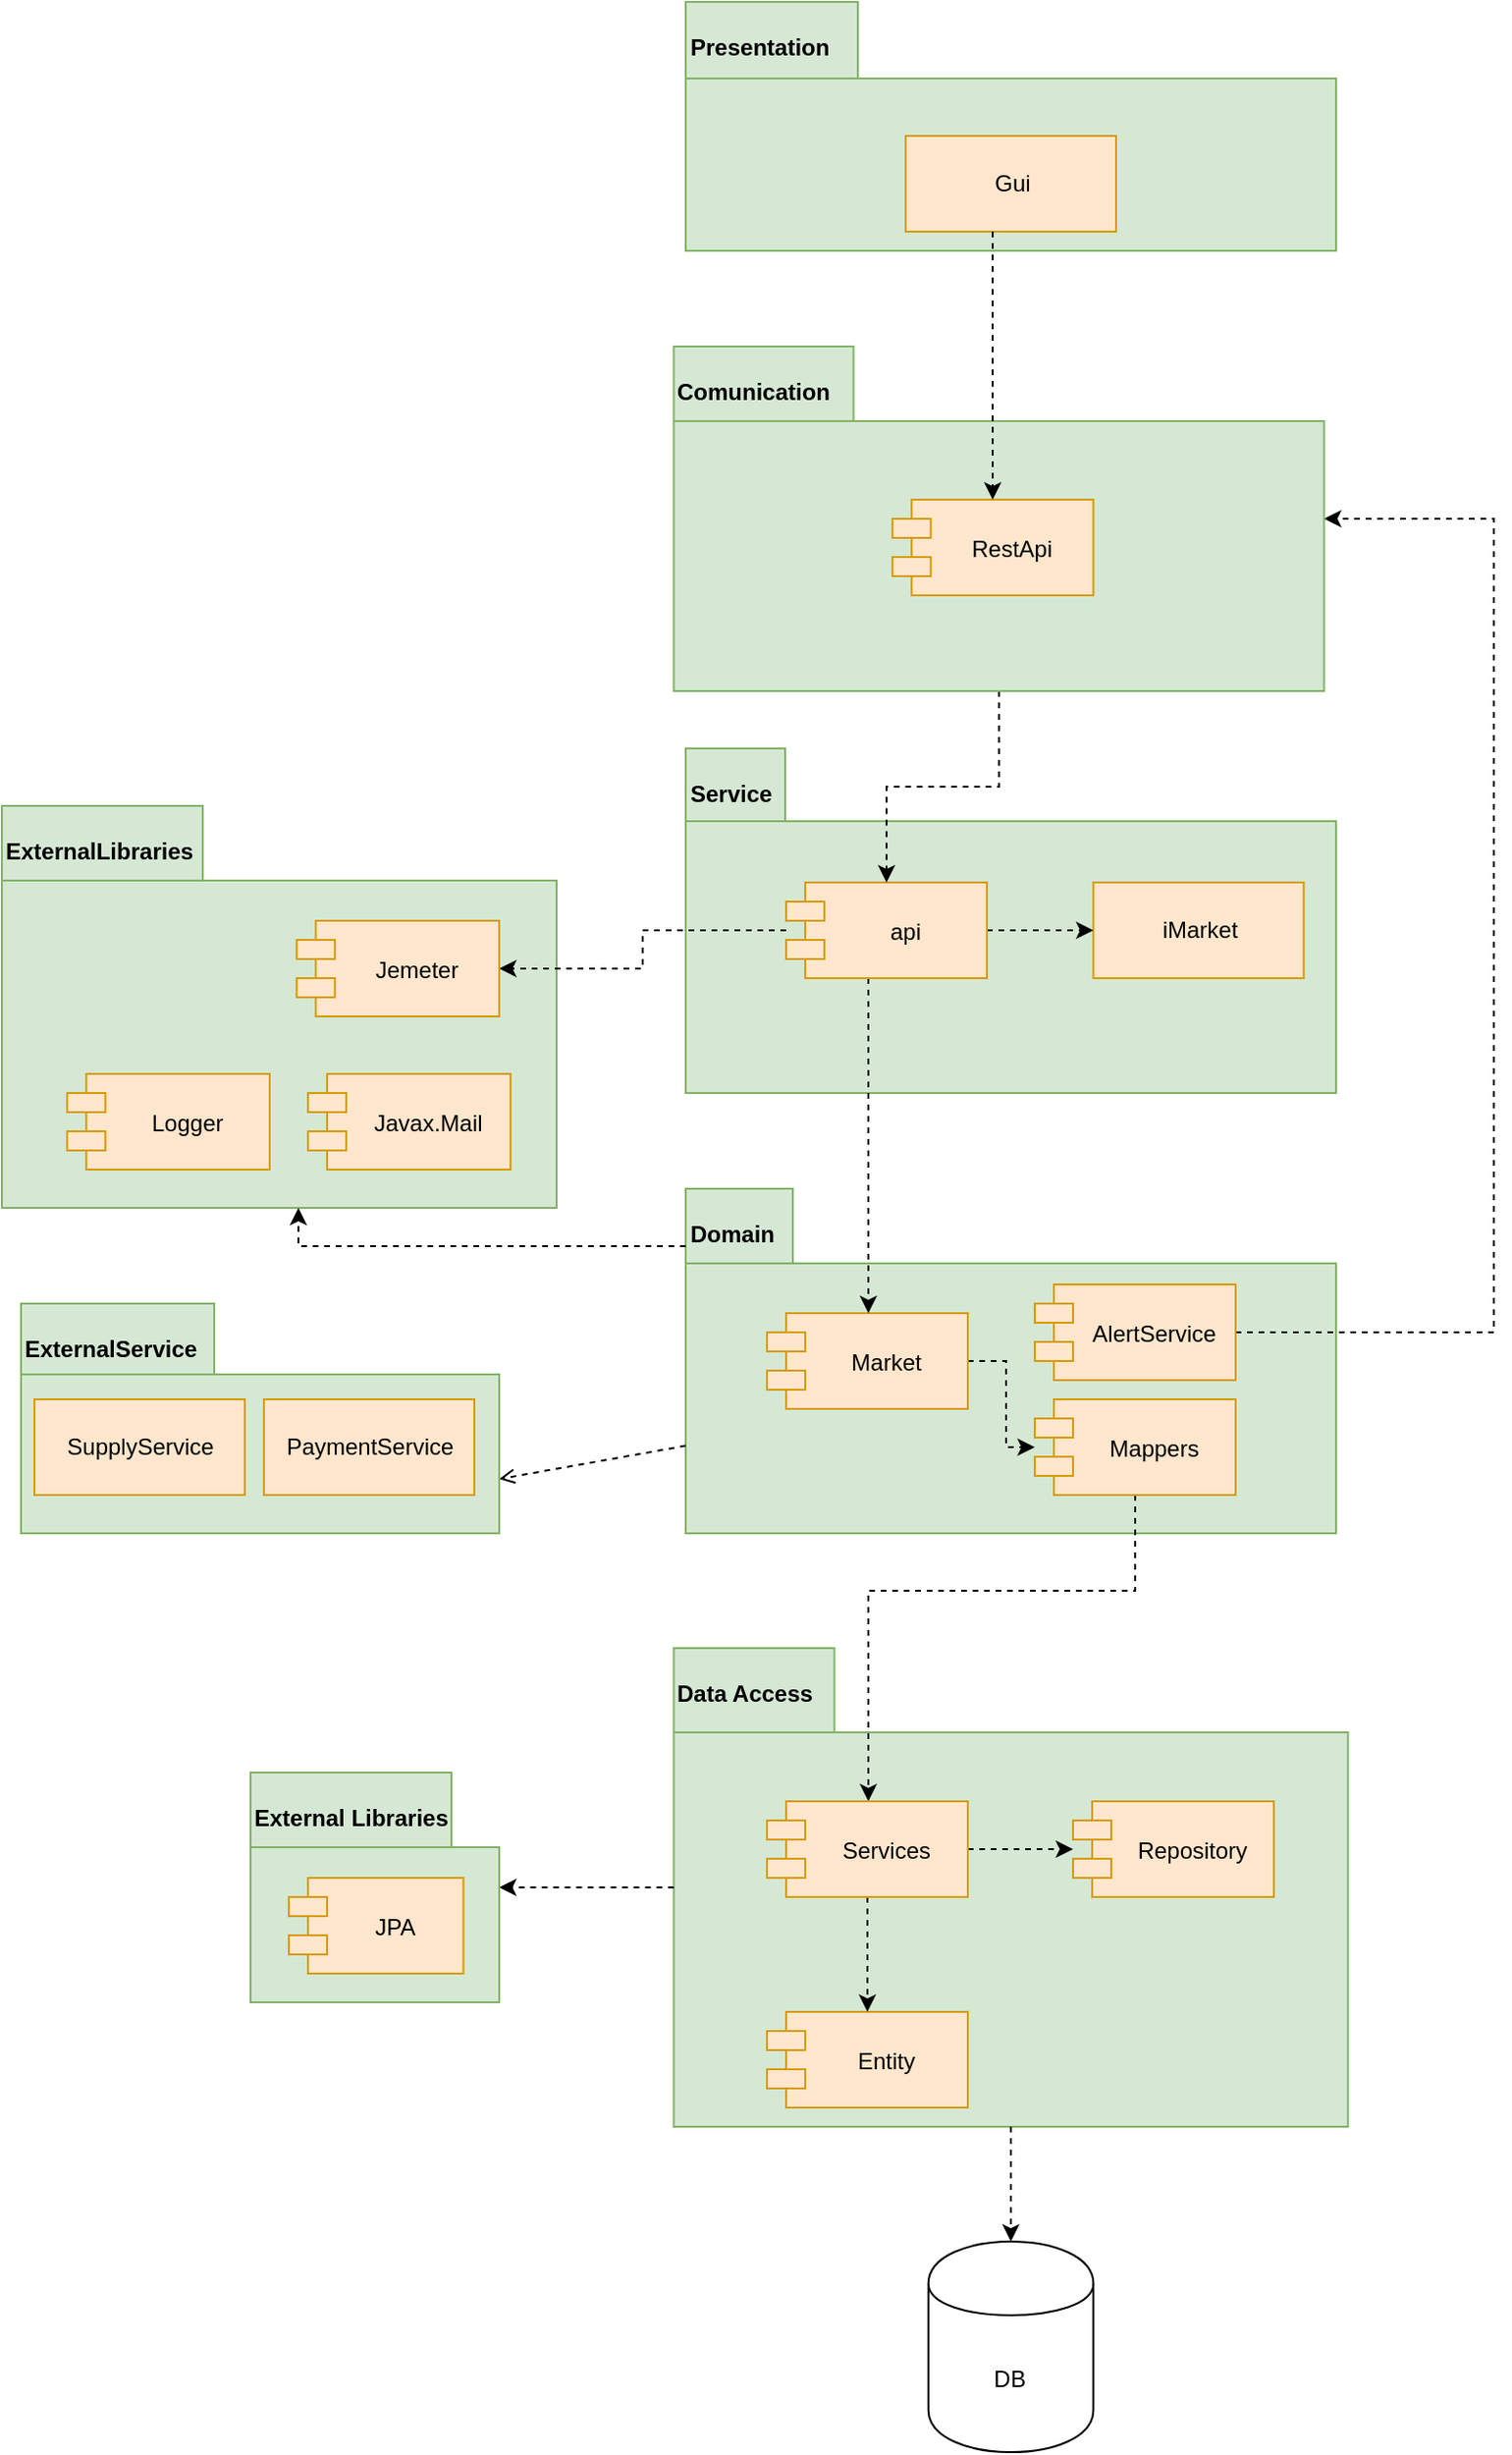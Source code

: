 <mxfile version="13.0.3" type="device"><diagram id="EgsPdKjEQ5hsq4uaFToj" name="Page-1"><mxGraphModel dx="1422" dy="1922" grid="1" gridSize="10" guides="1" tooltips="1" connect="1" arrows="1" fold="1" page="1" pageScale="1" pageWidth="850" pageHeight="1100" math="0" shadow="0"><root><mxCell id="0"/><mxCell id="1" parent="0"/><mxCell id="bYOANUgT590x-3-BujeJ-23" value="ExternalLibraries" style="shape=folder;fontStyle=1;spacingTop=10;tabWidth=105;tabHeight=39;tabPosition=left;html=1;align=left;verticalAlign=top;fillColor=#d5e8d4;strokeColor=#82b366;" parent="1" vertex="1"><mxGeometry x="210" y="320" width="290" height="210" as="geometry"/></mxCell><mxCell id="bYOANUgT590x-3-BujeJ-1" value="Domain" style="shape=folder;fontStyle=1;spacingTop=10;tabWidth=56;tabHeight=39;tabPosition=left;html=1;align=left;verticalAlign=top;fillColor=#d5e8d4;strokeColor=#82b366;shadow=0;" parent="1" vertex="1"><mxGeometry x="567.5" y="520" width="340" height="180" as="geometry"/></mxCell><mxCell id="TWug3C2aUI9x3H2HsjUS-1" value="Data Access" style="shape=folder;fontStyle=1;spacingTop=10;tabWidth=84;tabHeight=44;tabPosition=left;html=1;align=left;verticalAlign=top;fillColor=#d5e8d4;strokeColor=#82b366;shadow=0;" parent="1" vertex="1"><mxGeometry x="561.25" y="760" width="352.5" height="250" as="geometry"/></mxCell><mxCell id="TWug3C2aUI9x3H2HsjUS-14" style="edgeStyle=orthogonalEdgeStyle;rounded=0;orthogonalLoop=1;jettySize=auto;html=1;dashed=1;" parent="1" source="TWug3C2aUI9x3H2HsjUS-17" target="TWug3C2aUI9x3H2HsjUS-3" edge="1"><mxGeometry relative="1" as="geometry"><Array as="points"><mxPoint x="803" y="730"/><mxPoint x="663" y="730"/></Array></mxGeometry></mxCell><mxCell id="bYOANUgT590x-3-BujeJ-3" value="Service" style="shape=folder;fontStyle=1;spacingTop=10;tabWidth=52;tabHeight=38;tabPosition=left;html=1;align=left;verticalAlign=top;fillColor=#d5e8d4;strokeColor=#82b366;" parent="1" vertex="1"><mxGeometry x="567.5" y="290" width="340" height="180" as="geometry"/></mxCell><mxCell id="bYOANUgT590x-3-BujeJ-5" style="rounded=0;orthogonalLoop=1;jettySize=auto;html=1;entryX=1;entryY=0.647;entryDx=0;entryDy=0;entryPerimeter=0;dashed=1;endArrow=open;endFill=0;" parent="1" edge="1"><mxGeometry relative="1" as="geometry"><mxPoint x="567.5" y="654.276" as="sourcePoint"/><mxPoint x="470" y="671.64" as="targetPoint"/></mxGeometry></mxCell><mxCell id="TWug3C2aUI9x3H2HsjUS-18" style="edgeStyle=orthogonalEdgeStyle;rounded=0;orthogonalLoop=1;jettySize=auto;html=1;dashed=1;" parent="1" source="bYOANUgT590x-3-BujeJ-13" target="TWug3C2aUI9x3H2HsjUS-17" edge="1"><mxGeometry relative="1" as="geometry"/></mxCell><mxCell id="bYOANUgT590x-3-BujeJ-13" value="Market" style="shape=module;align=left;spacingLeft=20;align=center;verticalAlign=middle;fillColor=#ffe6cc;strokeColor=#d79b00;" parent="1" vertex="1"><mxGeometry x="610" y="585" width="105" height="50" as="geometry"/></mxCell><mxCell id="bYOANUgT590x-3-BujeJ-14" value="" style="group" parent="1" vertex="1" connectable="0"><mxGeometry x="220" y="580" width="250" height="120" as="geometry"/></mxCell><mxCell id="bYOANUgT590x-3-BujeJ-15" value="ExternalService" style="shape=folder;fontStyle=1;spacingTop=10;tabWidth=101;tabHeight=37;tabPosition=left;html=1;align=left;verticalAlign=top;fillColor=#d5e8d4;strokeColor=#82b366;" parent="bYOANUgT590x-3-BujeJ-14" vertex="1"><mxGeometry width="250" height="120" as="geometry"/></mxCell><mxCell id="bYOANUgT590x-3-BujeJ-16" value="PaymentService" style="html=1;fillColor=#ffe6cc;strokeColor=#d79b00;" parent="bYOANUgT590x-3-BujeJ-14" vertex="1"><mxGeometry x="127" y="50" width="110" height="50" as="geometry"/></mxCell><mxCell id="bYOANUgT590x-3-BujeJ-17" value="SupplyService" style="html=1;fillColor=#ffe6cc;strokeColor=#d79b00;" parent="bYOANUgT590x-3-BujeJ-14" vertex="1"><mxGeometry x="7" y="50" width="110" height="50" as="geometry"/></mxCell><mxCell id="bYOANUgT590x-3-BujeJ-18" value="iMarket" style="html=1;fillColor=#ffe6cc;strokeColor=#d79b00;" parent="1" vertex="1"><mxGeometry x="780.63" y="360" width="110" height="50" as="geometry"/></mxCell><mxCell id="bYOANUgT590x-3-BujeJ-26" style="edgeStyle=orthogonalEdgeStyle;rounded=0;orthogonalLoop=1;jettySize=auto;html=1;dashed=1;" parent="1" source="bYOANUgT590x-3-BujeJ-1" target="bYOANUgT590x-3-BujeJ-23" edge="1"><mxGeometry relative="1" as="geometry"><mxPoint x="460" y="395" as="targetPoint"/><mxPoint x="577.5" y="395" as="sourcePoint"/><Array as="points"><mxPoint x="365" y="550"/></Array></mxGeometry></mxCell><mxCell id="F8lmoQFunvkCc-C_duZn-1" value="Presentation" style="shape=folder;fontStyle=1;spacingTop=10;tabWidth=90;tabHeight=40;tabPosition=left;html=1;align=left;verticalAlign=top;fillColor=#d5e8d4;strokeColor=#82b366;" parent="1" vertex="1"><mxGeometry x="567.5" y="-100" width="340" height="130" as="geometry"/></mxCell><mxCell id="F8lmoQFunvkCc-C_duZn-2" value="Gui" style="html=1;fillColor=#ffe6cc;strokeColor=#d79b00;" parent="1" vertex="1"><mxGeometry x="682.51" y="-30" width="110" height="50" as="geometry"/></mxCell><mxCell id="TWug3C2aUI9x3H2HsjUS-13" style="edgeStyle=orthogonalEdgeStyle;rounded=0;orthogonalLoop=1;jettySize=auto;html=1;dashed=1;" parent="1" source="TWug3C2aUI9x3H2HsjUS-1" target="TWug3C2aUI9x3H2HsjUS-12" edge="1"><mxGeometry relative="1" as="geometry"/></mxCell><mxCell id="TWug3C2aUI9x3H2HsjUS-16" style="edgeStyle=orthogonalEdgeStyle;rounded=0;orthogonalLoop=1;jettySize=auto;html=1;dashed=1;" parent="1" source="TWug3C2aUI9x3H2HsjUS-1" target="TWug3C2aUI9x3H2HsjUS-9" edge="1"><mxGeometry relative="1" as="geometry"/></mxCell><mxCell id="TWug3C2aUI9x3H2HsjUS-2" value="Entity" style="shape=module;align=left;spacingLeft=20;align=center;verticalAlign=middle;fillColor=#ffe6cc;strokeColor=#d79b00;" parent="1" vertex="1"><mxGeometry x="610" y="950" width="105" height="50" as="geometry"/></mxCell><mxCell id="TWug3C2aUI9x3H2HsjUS-6" style="edgeStyle=orthogonalEdgeStyle;rounded=0;orthogonalLoop=1;jettySize=auto;html=1;dashed=1;" parent="1" source="TWug3C2aUI9x3H2HsjUS-3" target="TWug3C2aUI9x3H2HsjUS-4" edge="1"><mxGeometry relative="1" as="geometry"/></mxCell><mxCell id="TWug3C2aUI9x3H2HsjUS-7" style="edgeStyle=orthogonalEdgeStyle;rounded=0;orthogonalLoop=1;jettySize=auto;html=1;dashed=1;" parent="1" source="TWug3C2aUI9x3H2HsjUS-3" target="TWug3C2aUI9x3H2HsjUS-2" edge="1"><mxGeometry relative="1" as="geometry"/></mxCell><mxCell id="TWug3C2aUI9x3H2HsjUS-3" value="Services" style="shape=module;align=left;spacingLeft=20;align=center;verticalAlign=middle;fillColor=#ffe6cc;strokeColor=#d79b00;" parent="1" vertex="1"><mxGeometry x="610" y="840" width="105" height="50" as="geometry"/></mxCell><mxCell id="TWug3C2aUI9x3H2HsjUS-4" value="Repository" style="shape=module;align=left;spacingLeft=20;align=center;verticalAlign=middle;fillColor=#ffe6cc;strokeColor=#d79b00;" parent="1" vertex="1"><mxGeometry x="770" y="840" width="105" height="50" as="geometry"/></mxCell><mxCell id="TWug3C2aUI9x3H2HsjUS-8" value="" style="group" parent="1" vertex="1" connectable="0"><mxGeometry x="220" y="825" width="250" height="120" as="geometry"/></mxCell><mxCell id="TWug3C2aUI9x3H2HsjUS-9" value="External Libraries" style="shape=folder;fontStyle=1;spacingTop=10;tabWidth=105;tabHeight=39;tabPosition=left;html=1;align=left;verticalAlign=top;fillColor=#d5e8d4;strokeColor=#82b366;" parent="TWug3C2aUI9x3H2HsjUS-8" vertex="1"><mxGeometry x="120" width="130" height="120" as="geometry"/></mxCell><mxCell id="TWug3C2aUI9x3H2HsjUS-10" value="JPA" style="shape=module;align=left;spacingLeft=20;align=center;verticalAlign=middle;fillColor=#ffe6cc;strokeColor=#d79b00;" parent="TWug3C2aUI9x3H2HsjUS-8" vertex="1"><mxGeometry x="140.004" y="55" width="91.276" height="50" as="geometry"/></mxCell><mxCell id="TWug3C2aUI9x3H2HsjUS-12" value="DB" style="shape=cylinder;whiteSpace=wrap;html=1;boundedLbl=1;backgroundOutline=1;" parent="1" vertex="1"><mxGeometry x="694.38" y="1070" width="86.25" height="110" as="geometry"/></mxCell><mxCell id="TWug3C2aUI9x3H2HsjUS-17" value="Mappers" style="shape=module;align=left;spacingLeft=20;align=center;verticalAlign=middle;fillColor=#ffe6cc;strokeColor=#d79b00;" parent="1" vertex="1"><mxGeometry x="750" y="630" width="105" height="50" as="geometry"/></mxCell><mxCell id="TWug3C2aUI9x3H2HsjUS-24" style="edgeStyle=orthogonalEdgeStyle;rounded=0;orthogonalLoop=1;jettySize=auto;html=1;dashed=1;" parent="1" source="TWug3C2aUI9x3H2HsjUS-23" target="bYOANUgT590x-3-BujeJ-18" edge="1"><mxGeometry relative="1" as="geometry"/></mxCell><mxCell id="TWug3C2aUI9x3H2HsjUS-25" style="edgeStyle=orthogonalEdgeStyle;rounded=0;orthogonalLoop=1;jettySize=auto;html=1;dashed=1;" parent="1" source="TWug3C2aUI9x3H2HsjUS-23" target="bYOANUgT590x-3-BujeJ-13" edge="1"><mxGeometry relative="1" as="geometry"><Array as="points"><mxPoint x="663" y="460"/><mxPoint x="663" y="460"/></Array></mxGeometry></mxCell><mxCell id="_2NUA4LHP_Wl9DA3uoLV-6" style="edgeStyle=orthogonalEdgeStyle;rounded=0;orthogonalLoop=1;jettySize=auto;html=1;dashed=1;" parent="1" source="TWug3C2aUI9x3H2HsjUS-23" target="_2NUA4LHP_Wl9DA3uoLV-5" edge="1"><mxGeometry relative="1" as="geometry"/></mxCell><mxCell id="TWug3C2aUI9x3H2HsjUS-23" value="api" style="shape=module;align=left;spacingLeft=20;align=center;verticalAlign=middle;fillColor=#ffe6cc;strokeColor=#d79b00;" parent="1" vertex="1"><mxGeometry x="620" y="360" width="105" height="50" as="geometry"/></mxCell><mxCell id="bYOANUgT590x-3-BujeJ-24" value="Logger" style="shape=module;align=left;spacingLeft=20;align=center;verticalAlign=middle;fillColor=#ffe6cc;strokeColor=#d79b00;" parent="1" vertex="1"><mxGeometry x="244.12" y="460" width="105.88" height="50" as="geometry"/></mxCell><mxCell id="oKhcSygfnxXyIg3LwgUM-3" value="Javax.Mail" style="shape=module;align=left;spacingLeft=20;align=center;verticalAlign=middle;fillColor=#ffe6cc;strokeColor=#d79b00;" parent="1" vertex="1"><mxGeometry x="370" y="460" width="105.88" height="50" as="geometry"/></mxCell><mxCell id="_2NUA4LHP_Wl9DA3uoLV-5" value="Jemeter" style="shape=module;align=left;spacingLeft=20;align=center;verticalAlign=middle;fillColor=#ffe6cc;strokeColor=#d79b00;" parent="1" vertex="1"><mxGeometry x="364.12" y="380" width="105.88" height="50" as="geometry"/></mxCell><mxCell id="Cny9xLzdy41bqWHm7jS--3" style="edgeStyle=orthogonalEdgeStyle;rounded=0;orthogonalLoop=1;jettySize=auto;html=1;dashed=1;" edge="1" parent="1" source="Cny9xLzdy41bqWHm7jS--1" target="Cny9xLzdy41bqWHm7jS--4"><mxGeometry relative="1" as="geometry"><Array as="points"><mxPoint x="990" y="595"/><mxPoint x="990" y="170"/></Array></mxGeometry></mxCell><mxCell id="Cny9xLzdy41bqWHm7jS--1" value="AlertService" style="shape=module;align=left;spacingLeft=20;align=center;verticalAlign=middle;fillColor=#ffe6cc;strokeColor=#d79b00;" vertex="1" parent="1"><mxGeometry x="750" y="570" width="105" height="50" as="geometry"/></mxCell><mxCell id="Cny9xLzdy41bqWHm7jS--10" style="edgeStyle=orthogonalEdgeStyle;rounded=0;orthogonalLoop=1;jettySize=auto;html=1;dashed=1;" edge="1" parent="1" source="Cny9xLzdy41bqWHm7jS--4" target="TWug3C2aUI9x3H2HsjUS-23"><mxGeometry relative="1" as="geometry"/></mxCell><mxCell id="Cny9xLzdy41bqWHm7jS--4" value="Comunication" style="shape=folder;fontStyle=1;spacingTop=10;tabWidth=94;tabHeight=39;tabPosition=left;html=1;align=left;verticalAlign=top;fillColor=#d5e8d4;strokeColor=#82b366;" vertex="1" parent="1"><mxGeometry x="561.25" y="80" width="340" height="180" as="geometry"/></mxCell><mxCell id="Cny9xLzdy41bqWHm7jS--7" value="RestApi" style="shape=module;align=left;spacingLeft=20;align=center;verticalAlign=middle;fillColor=#ffe6cc;strokeColor=#d79b00;" vertex="1" parent="1"><mxGeometry x="675.63" y="160" width="105" height="50" as="geometry"/></mxCell><mxCell id="Cny9xLzdy41bqWHm7jS--8" style="edgeStyle=orthogonalEdgeStyle;rounded=0;orthogonalLoop=1;jettySize=auto;html=1;dashed=1;" edge="1" parent="1" source="F8lmoQFunvkCc-C_duZn-2" target="Cny9xLzdy41bqWHm7jS--7"><mxGeometry relative="1" as="geometry"><Array as="points"><mxPoint x="728" y="60"/><mxPoint x="728" y="60"/></Array></mxGeometry></mxCell></root></mxGraphModel></diagram></mxfile>